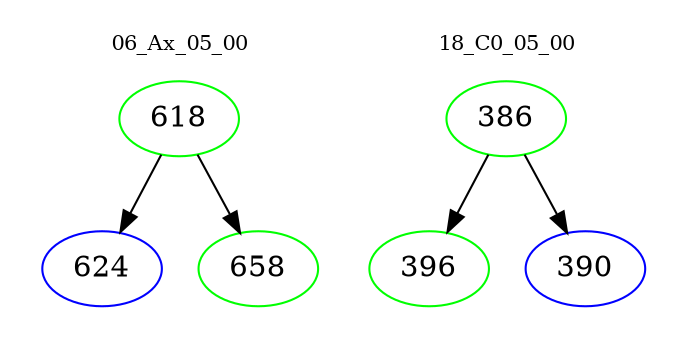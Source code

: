 digraph{
subgraph cluster_0 {
color = white
label = "06_Ax_05_00";
fontsize=10;
T0_618 [label="618", color="green"]
T0_618 -> T0_624 [color="black"]
T0_624 [label="624", color="blue"]
T0_618 -> T0_658 [color="black"]
T0_658 [label="658", color="green"]
}
subgraph cluster_1 {
color = white
label = "18_C0_05_00";
fontsize=10;
T1_386 [label="386", color="green"]
T1_386 -> T1_396 [color="black"]
T1_396 [label="396", color="green"]
T1_386 -> T1_390 [color="black"]
T1_390 [label="390", color="blue"]
}
}
